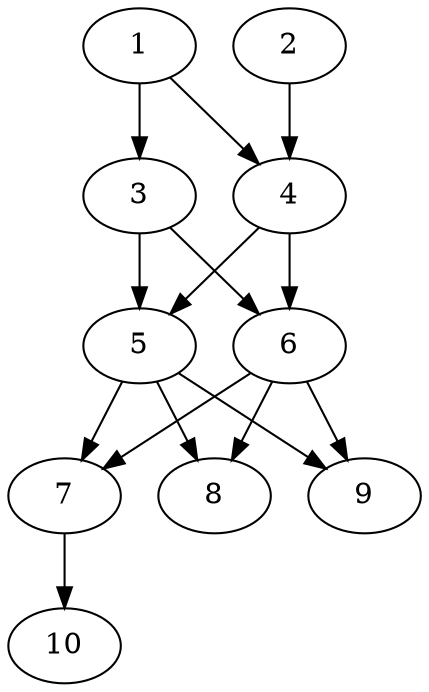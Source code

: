 // DAG automatically generated by daggen at Thu Oct  3 13:58:04 2019
// ./daggen --dot -n 10 --ccr 0.5 --fat 0.5 --regular 0.9 --density 0.9 --mindata 5242880 --maxdata 52428800 
digraph G {
  1 [size="64405504", alpha="0.02", expect_size="32202752"] 
  1 -> 3 [size ="32202752"]
  1 -> 4 [size ="32202752"]
  2 [size="39825408", alpha="0.03", expect_size="19912704"] 
  2 -> 4 [size ="19912704"]
  3 [size="101335040", alpha="0.14", expect_size="50667520"] 
  3 -> 5 [size ="50667520"]
  3 -> 6 [size ="50667520"]
  4 [size="38612992", alpha="0.01", expect_size="19306496"] 
  4 -> 5 [size ="19306496"]
  4 -> 6 [size ="19306496"]
  5 [size="29286400", alpha="0.12", expect_size="14643200"] 
  5 -> 7 [size ="14643200"]
  5 -> 8 [size ="14643200"]
  5 -> 9 [size ="14643200"]
  6 [size="94709760", alpha="0.10", expect_size="47354880"] 
  6 -> 7 [size ="47354880"]
  6 -> 8 [size ="47354880"]
  6 -> 9 [size ="47354880"]
  7 [size="87169024", alpha="0.10", expect_size="43584512"] 
  7 -> 10 [size ="43584512"]
  8 [size="85051392", alpha="0.11", expect_size="42525696"] 
  9 [size="89124864", alpha="0.11", expect_size="44562432"] 
  10 [size="97026048", alpha="0.01", expect_size="48513024"] 
}
